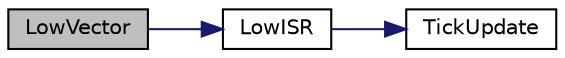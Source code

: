 digraph "LowVector"
{
  edge [fontname="Helvetica",fontsize="10",labelfontname="Helvetica",labelfontsize="10"];
  node [fontname="Helvetica",fontsize="10",shape=record];
  rankdir="LR";
  Node1 [label="LowVector",height=0.2,width=0.4,color="black", fillcolor="grey75", style="filled", fontcolor="black"];
  Node1 -> Node2 [color="midnightblue",fontsize="10",style="solid",fontname="Helvetica"];
  Node2 [label="LowISR",height=0.2,width=0.4,color="black", fillcolor="white", style="filled",URL="$_main_demo_8c.html#aa89e86e254a756292a430a68e79a8ee3"];
  Node2 -> Node3 [color="midnightblue",fontsize="10",style="solid",fontname="Helvetica"];
  Node3 [label="TickUpdate",height=0.2,width=0.4,color="black", fillcolor="white", style="filled",URL="$_tick_8h.html#a6dd5a0dd450d0175bb3b47cfb103c6b2"];
}
